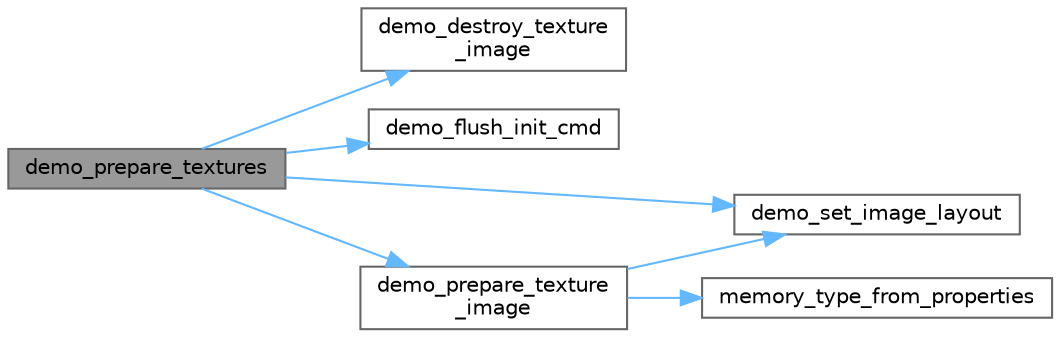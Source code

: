 digraph "demo_prepare_textures"
{
 // LATEX_PDF_SIZE
  bgcolor="transparent";
  edge [fontname=Helvetica,fontsize=10,labelfontname=Helvetica,labelfontsize=10];
  node [fontname=Helvetica,fontsize=10,shape=box,height=0.2,width=0.4];
  rankdir="LR";
  Node1 [id="Node000001",label="demo_prepare_textures",height=0.2,width=0.4,color="gray40", fillcolor="grey60", style="filled", fontcolor="black",tooltip=" "];
  Node1 -> Node2 [id="edge1_Node000001_Node000002",color="steelblue1",style="solid",tooltip=" "];
  Node2 [id="Node000002",label="demo_destroy_texture\l_image",height=0.2,width=0.4,color="grey40", fillcolor="white", style="filled",URL="$triangle-vulkan_8c.html#a0fa06dc47c11b41c98ad7acd4d9a62a2",tooltip=" "];
  Node1 -> Node3 [id="edge2_Node000001_Node000003",color="steelblue1",style="solid",tooltip=" "];
  Node3 [id="Node000003",label="demo_flush_init_cmd",height=0.2,width=0.4,color="grey40", fillcolor="white", style="filled",URL="$triangle-vulkan_8c.html#a7a35f4639d32b3ac59dd725668a363ba",tooltip=" "];
  Node1 -> Node4 [id="edge3_Node000001_Node000004",color="steelblue1",style="solid",tooltip=" "];
  Node4 [id="Node000004",label="demo_prepare_texture\l_image",height=0.2,width=0.4,color="grey40", fillcolor="white", style="filled",URL="$triangle-vulkan_8c.html#a59f437fe2f984c2b83edefd1c46c235d",tooltip=" "];
  Node4 -> Node5 [id="edge4_Node000004_Node000005",color="steelblue1",style="solid",tooltip=" "];
  Node5 [id="Node000005",label="demo_set_image_layout",height=0.2,width=0.4,color="grey40", fillcolor="white", style="filled",URL="$triangle-vulkan_8c.html#a78e02f1c21c1ee412b77fe42e0b9f272",tooltip=" "];
  Node4 -> Node6 [id="edge5_Node000004_Node000006",color="steelblue1",style="solid",tooltip=" "];
  Node6 [id="Node000006",label="memory_type_from_properties",height=0.2,width=0.4,color="grey40", fillcolor="white", style="filled",URL="$triangle-vulkan_8c.html#aff6bdb11d121e68bf2e3eecc2945ca3b",tooltip=" "];
  Node1 -> Node5 [id="edge6_Node000001_Node000005",color="steelblue1",style="solid",tooltip=" "];
}
